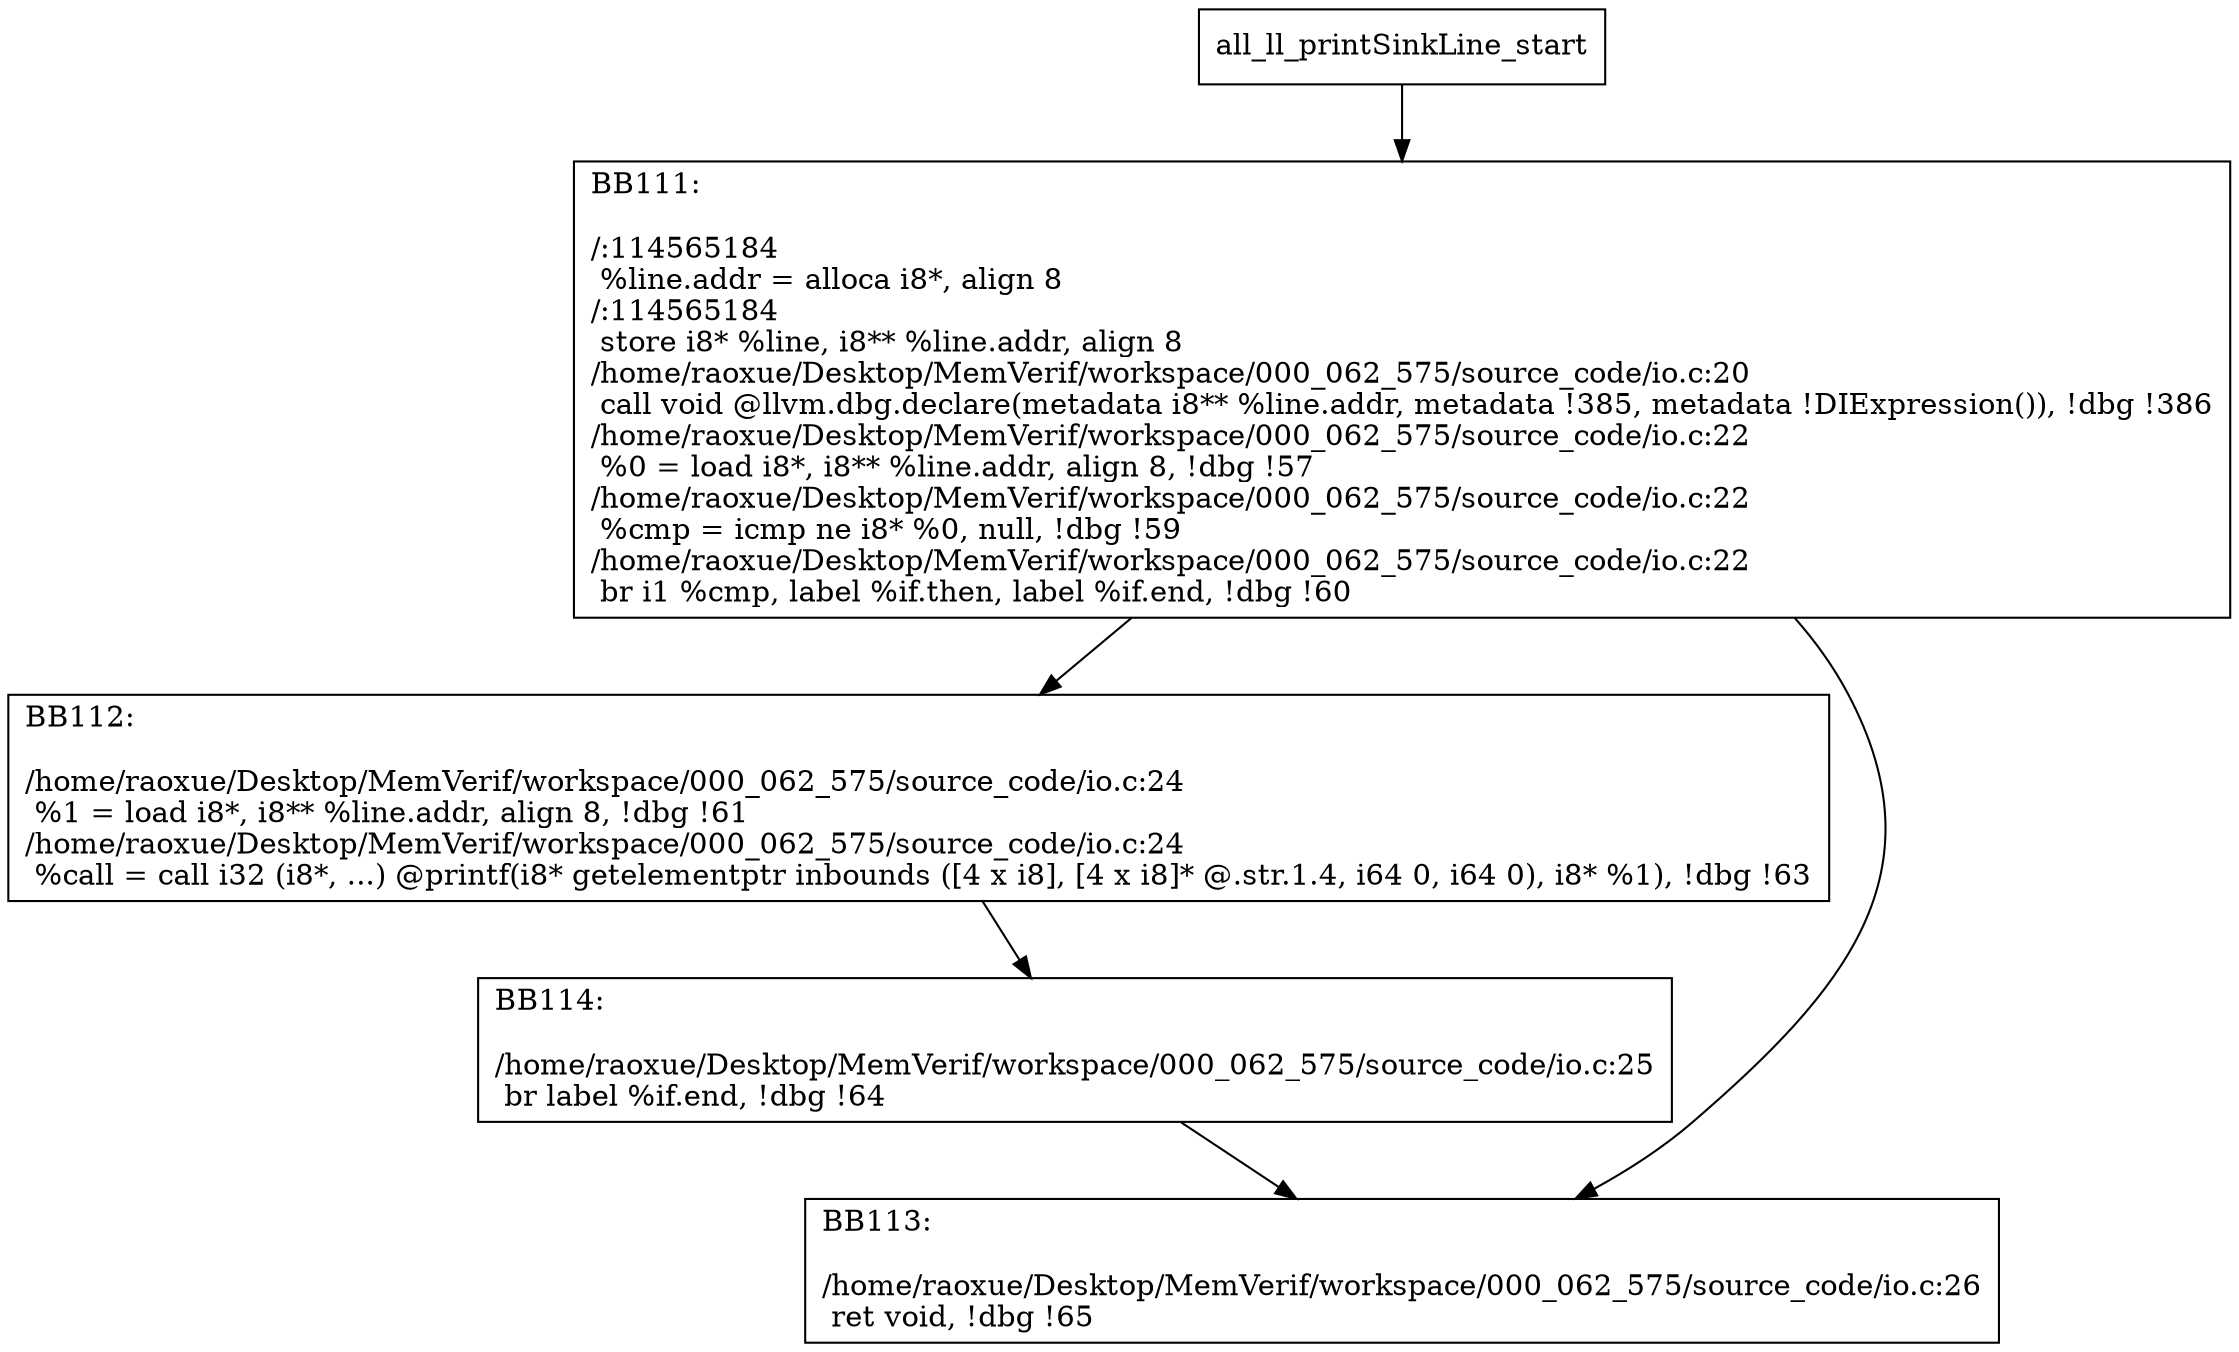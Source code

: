 digraph "CFG for'all_ll_printSinkLine' function" {
	BBall_ll_printSinkLine_start[shape=record,label="{all_ll_printSinkLine_start}"];
	BBall_ll_printSinkLine_start-> all_ll_printSinkLineBB111;
	all_ll_printSinkLineBB111 [shape=record, label="{BB111:\l\l/:114565184\l
  %line.addr = alloca i8*, align 8\l
/:114565184\l
  store i8* %line, i8** %line.addr, align 8\l
/home/raoxue/Desktop/MemVerif/workspace/000_062_575/source_code/io.c:20\l
  call void @llvm.dbg.declare(metadata i8** %line.addr, metadata !385, metadata !DIExpression()), !dbg !386\l
/home/raoxue/Desktop/MemVerif/workspace/000_062_575/source_code/io.c:22\l
  %0 = load i8*, i8** %line.addr, align 8, !dbg !57\l
/home/raoxue/Desktop/MemVerif/workspace/000_062_575/source_code/io.c:22\l
  %cmp = icmp ne i8* %0, null, !dbg !59\l
/home/raoxue/Desktop/MemVerif/workspace/000_062_575/source_code/io.c:22\l
  br i1 %cmp, label %if.then, label %if.end, !dbg !60\l
}"];
	all_ll_printSinkLineBB111-> all_ll_printSinkLineBB112;
	all_ll_printSinkLineBB111-> all_ll_printSinkLineBB113;
	all_ll_printSinkLineBB112 [shape=record, label="{BB112:\l\l/home/raoxue/Desktop/MemVerif/workspace/000_062_575/source_code/io.c:24\l
  %1 = load i8*, i8** %line.addr, align 8, !dbg !61\l
/home/raoxue/Desktop/MemVerif/workspace/000_062_575/source_code/io.c:24\l
  %call = call i32 (i8*, ...) @printf(i8* getelementptr inbounds ([4 x i8], [4 x i8]* @.str.1.4, i64 0, i64 0), i8* %1), !dbg !63\l
}"];
	all_ll_printSinkLineBB112-> all_ll_printSinkLineBB114;
	all_ll_printSinkLineBB114 [shape=record, label="{BB114:\l\l/home/raoxue/Desktop/MemVerif/workspace/000_062_575/source_code/io.c:25\l
  br label %if.end, !dbg !64\l
}"];
	all_ll_printSinkLineBB114-> all_ll_printSinkLineBB113;
	all_ll_printSinkLineBB113 [shape=record, label="{BB113:\l\l/home/raoxue/Desktop/MemVerif/workspace/000_062_575/source_code/io.c:26\l
  ret void, !dbg !65\l
}"];
}
